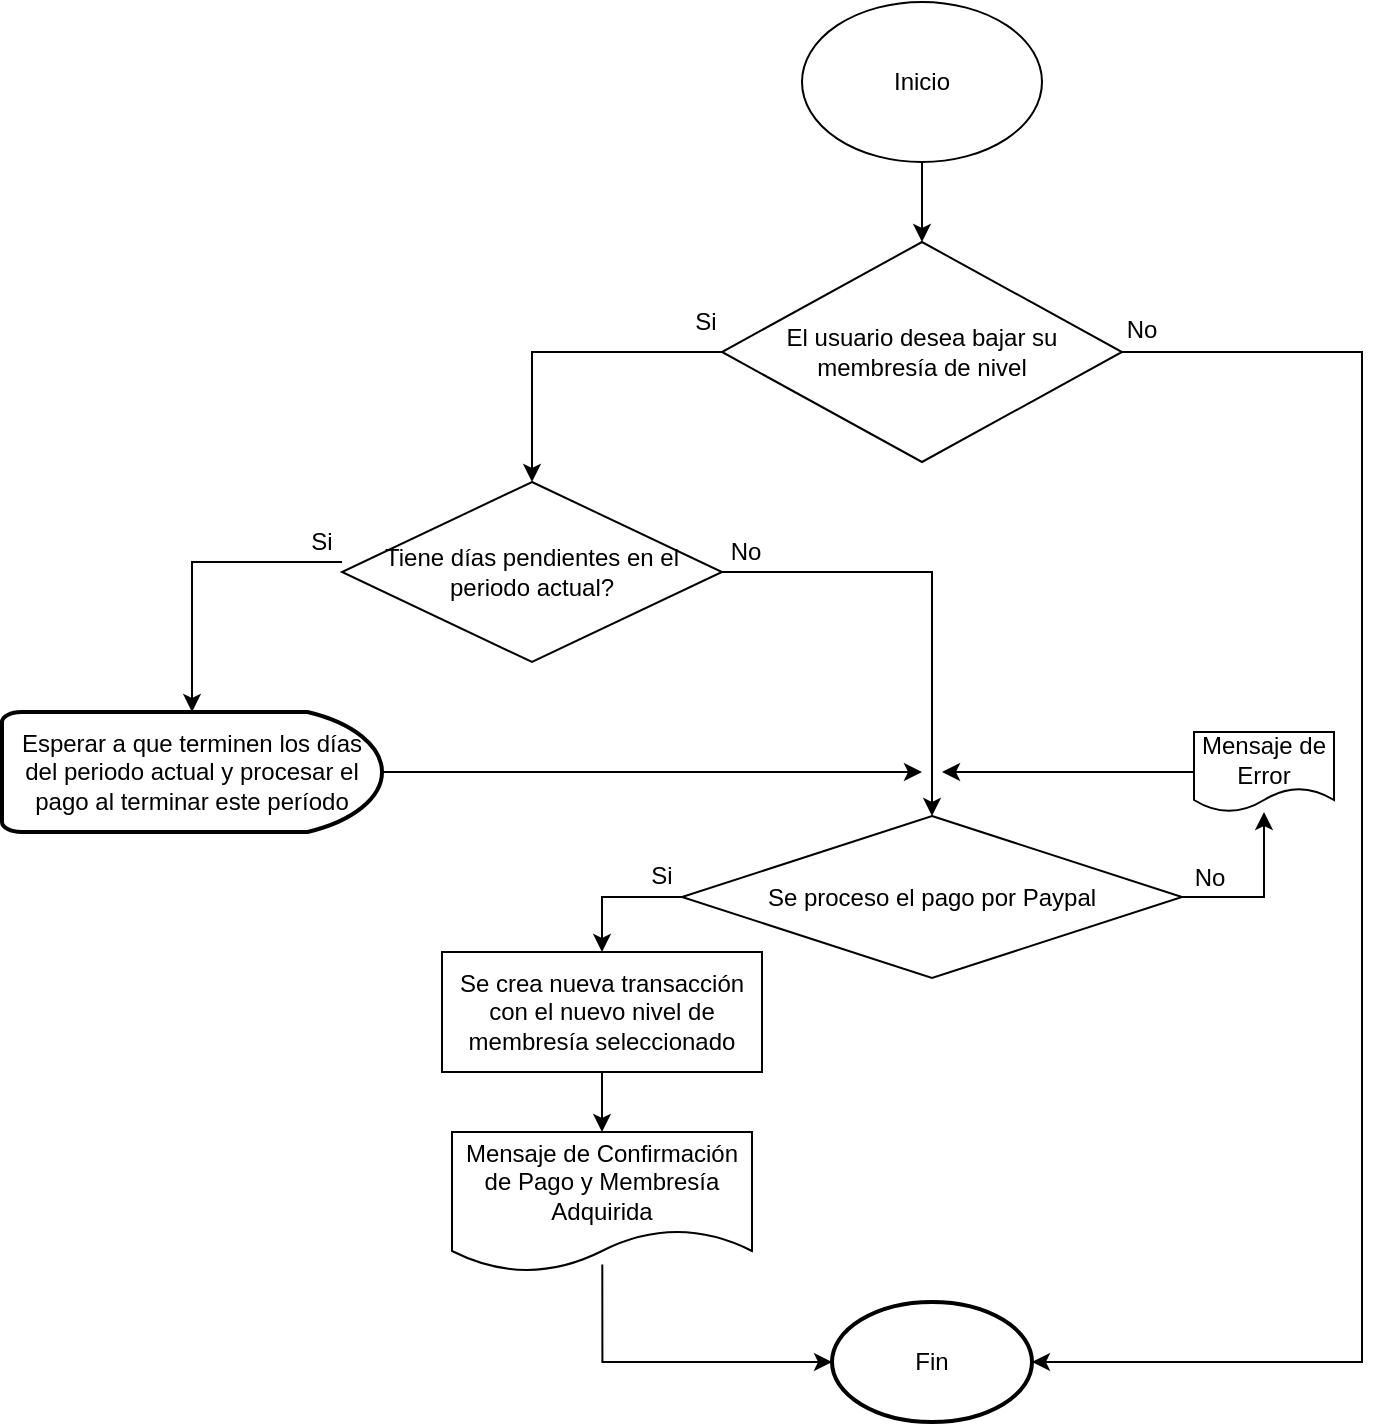 <mxfile version="21.7.5" type="github">
  <diagram name="Página-1" id="mpxUqbdeIwi9f4hDLK7I">
    <mxGraphModel dx="1467" dy="797" grid="1" gridSize="10" guides="1" tooltips="1" connect="1" arrows="1" fold="1" page="1" pageScale="1" pageWidth="1200" pageHeight="1169" math="0" shadow="0">
      <root>
        <mxCell id="0" />
        <mxCell id="1" parent="0" />
        <mxCell id="eT3dZjWTmudmXtnglzEP-3" value="" style="edgeStyle=orthogonalEdgeStyle;rounded=0;orthogonalLoop=1;jettySize=auto;html=1;" edge="1" parent="1" source="eT3dZjWTmudmXtnglzEP-1" target="eT3dZjWTmudmXtnglzEP-2">
          <mxGeometry relative="1" as="geometry" />
        </mxCell>
        <mxCell id="eT3dZjWTmudmXtnglzEP-1" value="Inicio" style="ellipse;whiteSpace=wrap;html=1;" vertex="1" parent="1">
          <mxGeometry x="540" y="40" width="120" height="80" as="geometry" />
        </mxCell>
        <mxCell id="eT3dZjWTmudmXtnglzEP-5" style="edgeStyle=orthogonalEdgeStyle;rounded=0;orthogonalLoop=1;jettySize=auto;html=1;entryX=0.5;entryY=0;entryDx=0;entryDy=0;exitX=0;exitY=0.5;exitDx=0;exitDy=0;" edge="1" parent="1" source="eT3dZjWTmudmXtnglzEP-2" target="eT3dZjWTmudmXtnglzEP-4">
          <mxGeometry relative="1" as="geometry" />
        </mxCell>
        <mxCell id="eT3dZjWTmudmXtnglzEP-29" style="edgeStyle=orthogonalEdgeStyle;rounded=0;orthogonalLoop=1;jettySize=auto;html=1;entryX=1;entryY=0.5;entryDx=0;entryDy=0;entryPerimeter=0;" edge="1" parent="1" source="eT3dZjWTmudmXtnglzEP-2" target="eT3dZjWTmudmXtnglzEP-27">
          <mxGeometry relative="1" as="geometry">
            <Array as="points">
              <mxPoint x="820" y="215" />
              <mxPoint x="820" y="720" />
            </Array>
          </mxGeometry>
        </mxCell>
        <mxCell id="eT3dZjWTmudmXtnglzEP-2" value="El usuario desea bajar su membresía de nivel" style="rhombus;whiteSpace=wrap;html=1;" vertex="1" parent="1">
          <mxGeometry x="500" y="160" width="200" height="110" as="geometry" />
        </mxCell>
        <mxCell id="eT3dZjWTmudmXtnglzEP-13" style="edgeStyle=orthogonalEdgeStyle;rounded=0;orthogonalLoop=1;jettySize=auto;html=1;entryX=0.5;entryY=0;entryDx=0;entryDy=0;exitX=1;exitY=0.5;exitDx=0;exitDy=0;" edge="1" parent="1" source="eT3dZjWTmudmXtnglzEP-4" target="eT3dZjWTmudmXtnglzEP-8">
          <mxGeometry relative="1" as="geometry">
            <mxPoint x="500" y="400" as="sourcePoint" />
          </mxGeometry>
        </mxCell>
        <mxCell id="eT3dZjWTmudmXtnglzEP-20" style="edgeStyle=orthogonalEdgeStyle;rounded=0;orthogonalLoop=1;jettySize=auto;html=1;entryX=0.5;entryY=0;entryDx=0;entryDy=0;entryPerimeter=0;exitX=1;exitY=1;exitDx=0;exitDy=0;" edge="1" parent="1" source="eT3dZjWTmudmXtnglzEP-22" target="eT3dZjWTmudmXtnglzEP-19">
          <mxGeometry relative="1" as="geometry">
            <Array as="points">
              <mxPoint x="235" y="320" />
            </Array>
          </mxGeometry>
        </mxCell>
        <mxCell id="eT3dZjWTmudmXtnglzEP-4" value="Tiene días pendientes en el periodo actual?" style="rhombus;whiteSpace=wrap;html=1;" vertex="1" parent="1">
          <mxGeometry x="310" y="280" width="190" height="90" as="geometry" />
        </mxCell>
        <mxCell id="eT3dZjWTmudmXtnglzEP-7" style="edgeStyle=orthogonalEdgeStyle;rounded=0;orthogonalLoop=1;jettySize=auto;html=1;" edge="1" parent="1" source="eT3dZjWTmudmXtnglzEP-8" target="eT3dZjWTmudmXtnglzEP-10">
          <mxGeometry relative="1" as="geometry" />
        </mxCell>
        <mxCell id="eT3dZjWTmudmXtnglzEP-17" style="edgeStyle=orthogonalEdgeStyle;rounded=0;orthogonalLoop=1;jettySize=auto;html=1;entryX=0.5;entryY=0;entryDx=0;entryDy=0;exitX=0;exitY=0.5;exitDx=0;exitDy=0;" edge="1" parent="1" source="eT3dZjWTmudmXtnglzEP-8" target="eT3dZjWTmudmXtnglzEP-15">
          <mxGeometry relative="1" as="geometry" />
        </mxCell>
        <mxCell id="eT3dZjWTmudmXtnglzEP-8" value="Se proceso el pago por Paypal" style="rhombus;whiteSpace=wrap;html=1;" vertex="1" parent="1">
          <mxGeometry x="480" y="447" width="250" height="81" as="geometry" />
        </mxCell>
        <mxCell id="eT3dZjWTmudmXtnglzEP-9" style="edgeStyle=orthogonalEdgeStyle;rounded=0;orthogonalLoop=1;jettySize=auto;html=1;" edge="1" parent="1" source="eT3dZjWTmudmXtnglzEP-10">
          <mxGeometry relative="1" as="geometry">
            <mxPoint x="610" y="425" as="targetPoint" />
          </mxGeometry>
        </mxCell>
        <mxCell id="eT3dZjWTmudmXtnglzEP-10" value="Mensaje de Error" style="shape=document;whiteSpace=wrap;html=1;boundedLbl=1;" vertex="1" parent="1">
          <mxGeometry x="736" y="405" width="70" height="40" as="geometry" />
        </mxCell>
        <mxCell id="eT3dZjWTmudmXtnglzEP-11" value="No" style="text;html=1;strokeColor=none;fillColor=none;align=center;verticalAlign=middle;whiteSpace=wrap;rounded=0;" vertex="1" parent="1">
          <mxGeometry x="502" y="305" width="20" height="20" as="geometry" />
        </mxCell>
        <mxCell id="eT3dZjWTmudmXtnglzEP-12" value="Si" style="text;html=1;strokeColor=none;fillColor=none;align=center;verticalAlign=middle;whiteSpace=wrap;rounded=0;" vertex="1" parent="1">
          <mxGeometry x="460" y="467" width="20" height="20" as="geometry" />
        </mxCell>
        <mxCell id="eT3dZjWTmudmXtnglzEP-14" value="" style="edgeStyle=orthogonalEdgeStyle;rounded=0;orthogonalLoop=1;jettySize=auto;html=1;exitX=0.5;exitY=1;exitDx=0;exitDy=0;" edge="1" parent="1" source="eT3dZjWTmudmXtnglzEP-15" target="eT3dZjWTmudmXtnglzEP-16">
          <mxGeometry relative="1" as="geometry">
            <mxPoint x="420" y="571" as="sourcePoint" />
          </mxGeometry>
        </mxCell>
        <mxCell id="eT3dZjWTmudmXtnglzEP-15" value="Se crea nueva transacción con el nuevo nivel de membresía seleccionado" style="rounded=0;whiteSpace=wrap;html=1;" vertex="1" parent="1">
          <mxGeometry x="360" y="515" width="160" height="60" as="geometry" />
        </mxCell>
        <mxCell id="eT3dZjWTmudmXtnglzEP-28" style="edgeStyle=orthogonalEdgeStyle;rounded=0;orthogonalLoop=1;jettySize=auto;html=1;entryX=0;entryY=0.5;entryDx=0;entryDy=0;entryPerimeter=0;exitX=0.501;exitY=0.947;exitDx=0;exitDy=0;exitPerimeter=0;" edge="1" parent="1" source="eT3dZjWTmudmXtnglzEP-16" target="eT3dZjWTmudmXtnglzEP-27">
          <mxGeometry relative="1" as="geometry">
            <Array as="points">
              <mxPoint x="440" y="720" />
            </Array>
          </mxGeometry>
        </mxCell>
        <mxCell id="eT3dZjWTmudmXtnglzEP-16" value="Mensaje de Confirmación de Pago y Membresía Adquirida" style="shape=document;whiteSpace=wrap;html=1;boundedLbl=1;" vertex="1" parent="1">
          <mxGeometry x="365" y="605" width="150" height="70" as="geometry" />
        </mxCell>
        <mxCell id="eT3dZjWTmudmXtnglzEP-21" style="edgeStyle=orthogonalEdgeStyle;rounded=0;orthogonalLoop=1;jettySize=auto;html=1;" edge="1" parent="1" source="eT3dZjWTmudmXtnglzEP-19">
          <mxGeometry relative="1" as="geometry">
            <mxPoint x="600" y="425" as="targetPoint" />
          </mxGeometry>
        </mxCell>
        <mxCell id="eT3dZjWTmudmXtnglzEP-19" value="Esperar a que terminen los días del periodo actual y procesar el pago al terminar este período" style="strokeWidth=2;html=1;shape=mxgraph.flowchart.delay;whiteSpace=wrap;" vertex="1" parent="1">
          <mxGeometry x="140" y="395" width="190" height="60" as="geometry" />
        </mxCell>
        <mxCell id="eT3dZjWTmudmXtnglzEP-22" value="Si" style="text;html=1;strokeColor=none;fillColor=none;align=center;verticalAlign=middle;whiteSpace=wrap;rounded=0;" vertex="1" parent="1">
          <mxGeometry x="290" y="300" width="20" height="20" as="geometry" />
        </mxCell>
        <mxCell id="eT3dZjWTmudmXtnglzEP-24" value="No" style="text;html=1;strokeColor=none;fillColor=none;align=center;verticalAlign=middle;whiteSpace=wrap;rounded=0;" vertex="1" parent="1">
          <mxGeometry x="734" y="468" width="20" height="20" as="geometry" />
        </mxCell>
        <mxCell id="eT3dZjWTmudmXtnglzEP-26" value="Si" style="text;html=1;strokeColor=none;fillColor=none;align=center;verticalAlign=middle;whiteSpace=wrap;rounded=0;" vertex="1" parent="1">
          <mxGeometry x="482" y="190" width="20" height="20" as="geometry" />
        </mxCell>
        <mxCell id="eT3dZjWTmudmXtnglzEP-27" value="Fin" style="strokeWidth=2;html=1;shape=mxgraph.flowchart.start_1;whiteSpace=wrap;" vertex="1" parent="1">
          <mxGeometry x="555" y="690" width="100" height="60" as="geometry" />
        </mxCell>
        <mxCell id="eT3dZjWTmudmXtnglzEP-30" value="No" style="text;html=1;strokeColor=none;fillColor=none;align=center;verticalAlign=middle;whiteSpace=wrap;rounded=0;" vertex="1" parent="1">
          <mxGeometry x="700" y="194" width="20" height="20" as="geometry" />
        </mxCell>
      </root>
    </mxGraphModel>
  </diagram>
</mxfile>
